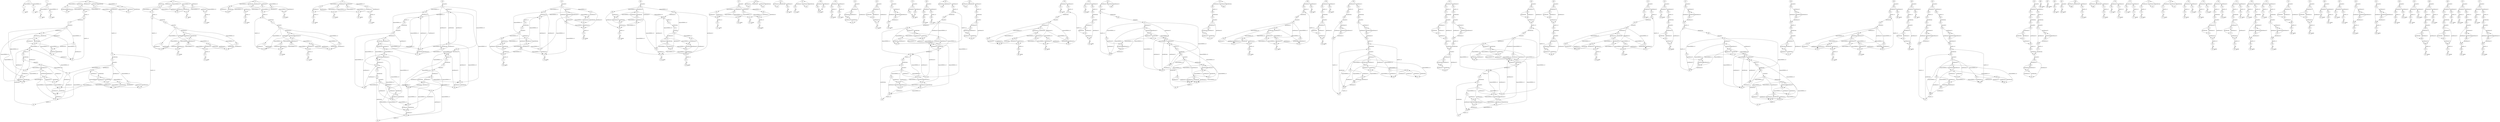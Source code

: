 digraph G {
	0;
	1;
	2;
	3;
	4;
	5;
	6;
	7;
	8;
	9;
	10;
	11;
	12;
	13;
	14;
	15;
	16;
	17;
	18;
	19;
	20;
	21;
	22;
	23;
	24;
	25;
	26;
	27;
	28;
	29;
	30;
	31;
	32;
	33;
	34;
	35;
	36;
	37;
	38;
	39;
	40;
	41;
	42;
	43;
	44;
	45;
	46;
	47;
	48;
	49;
	50;
	51;
	52;
	53;
	54;
	55;
	56;
	57;
	58;
	59;
	60;
	61;
	62;
	63;
	64;
	65;
	66;
	67;
	68;
	69;
	70;
	71;
	72;
	73;
	74;
	75;
	76;
	77;
	78;
	79;
	80;
	81;
	82;
	83;
	84;
	85;
	86;
	87;
	88;
	89;
	90;
	91;
	92;
	93;
	94;
	95;
	96;
	97;
	98;
	99;
	100;
	101;
	102;
	103;
	104;
	105;
	106;
	107;
	108;
	109;
	110;
	111;
	112;
	113;
	114;
	115;
	116;
	117;
	118;
	119;
	120;
	121;
	122;
	123;
	124;
	125;
	126;
	127;
	128;
	129;
	130;
	131;
	132;
	133;
	134;
	135;
	136;
	137;
	138;
	139;
	140;
	141;
	142;
	143;
	144;
	145;
	146;
	147;
	148;
	149;
	150;
	151;
	152;
	153;
	154;
	155;
	156;
	157;
	158;
	159;
	160;
	161;
	162;
	163;
	164;
	165;
	166;
	167;
	168;
	169;
	170;
	171;
	172;
	173;
	174;
	175;
	176;
	177;
	178;
	179;
	180;
	181;
	182;
	183;
	184;
	185;
	186;
	187;
	188;
	189;
	190;
	191;
	192;
	193;
	194;
	195;
	196;
	197;
	198;
	199;
	200;
	201;
	202;
	203;
	204;
	205;
	206;
	207;
	208;
	209;
	210;
	211;
	212;
	213;
	214;
	215;
	216;
	217;
	218;
	219;
	220;
	221;
	222;
	223;
	224;
	225;
	226;
	227;
	228;
	229;
	230;
	231;
	232;
	233;
	234;
	235;
	236;
	237;
	238;
	239;
	240;
	241;
	242;
	243;
	244;
	245;
	246;
	247;
	248;
	249;
	250;
	251;
	252;
	253;
	254;
	255;
	256;
	257;
	258;
	259;
	260;
	261;
	262;
	263;
	264;
	265;
	266;
	267;
	268;
	269;
	270;
	271;
	272;
	273;
	274;
	275;
	276;
	277;
	278;
	279;
	280;
	281;
	282;
	283;
	284;
	285;
	286;
	287;
	288;
	289;
	290;
	291;
	292;
	293;
	294;
	295;
	296;
	297;
	298;
	299;
	300;
	301;
	302;
	303;
	304;
	305;
	306;
	307;
	308;
	309;
	310;
	311;
	312;
	313;
	314;
	315;
	316;
	317;
	318;
	319;
	320;
	321;
	322;
	323;
	324;
	325;
	326;
	327;
	328;
	329;
	330;
	331;
	332;
	333;
	334;
	335;
	336;
	337;
	338;
	339;
	340;
	341;
	342;
	343;
	344;
	345;
	346;
	347;
	348;
	349;
	350;
	351;
	352;
	353;
	354;
	355;
	356;
	357;
	358;
	359;
	360;
	361;
	362;
	363;
	364;
	365;
	366;
	367;
	368;
	369;
	370;
	371;
	372;
	373;
	374;
	375;
	376;
	377;
	378;
	379;
	380;
	381;
	382;
	383;
	384;
	385;
	386;
	387;
	388;
	389;
	390;
	391;
	392;
	393;
	394;
	395;
	396;
	397;
	398;
	399;
	400;
	401;
	402;
	403;
	404;
	405;
	406;
	407;
	408;
	409;
	410;
	411;
	412;
	413;
	414;
	415;
	416;
	417;
	418;
	419;
	420;
	421;
	422;
	423;
	424;
	425;
	426;
	427;
	428;
	429;
	430;
	431;
	432;
	433;
	434;
	435;
	436;
	437;
	438;
	439;
	440;
	441;
	442;
	443;
	444;
	445;
	446;
	447;
	448;
	449;
	450;
	451;
	452;
	453;
	454;
	455;
	456;
	457;
	458;
	459;
	460;
	461;
	462;
	463;
	464;
	465;
	466;
	467;
	468;
	469;
	470;
	471;
	472;
	473;
	474;
	475;
	476;
	477;
	478;
	479;
	480;
	481;
	482;
	483;
	484;
	485;
	486;
	487;
	488;
	489;
	490;
	491;
	492;
	493;
	494;
	495;
	496;
	497;
	498;
	499;
	500;
	501;
	502;
	503;
	504;
	505;
	506;
	507;
	508;
	509;
	510;
	511;
	512;
	513;
	514;
	515;
	516;
	517;
	518;
	519;
	520;
	521;
	522;
	523;
	524;
	525;
	526;
	527;
	528;
	529;
	530;
	531;
	532;
	533;
	534;
	535;
	536;
	537;
	538;
	539;
	540;
	541;
	542;
	543;
	544;
	545;
	546;
	547;
	548;
	549;
	550;
	551;
	552;
	553;
	554;
	555;
	556;
	557;
	558;
	559;
	560;
	561;
	562;
	563;
	564;
	565;
	566;
	567;
	568;
	569;
	570;
	571;
	572;
	573;
	574;
	575;
	576;
	577;
	578;
	579;
	580;
	581;
	582;
	583;
	584;
	585;
	586;
	587;
	588;
	589;
	590;
	591;
	592;
	593;
	594;
	595;
	596;
	597;
	598;
	599;
	600;
	601;
	602;
	603;
	604;
	605;
	606;
	607;
	608;
	609;
	610;
	611;
	612;
	613;
	614;
	615;
	616;
	617;
	618;
	619;
	620;
	621;
	622;
	623;
	624;
	625;
	626;
	627;
	628;
	629;
	630;
	631;
	632;
	633;
	634;
	635;
	636;
	637;
	638;
	639;
	640;
	641;
	642;
	643;
	644;
	645;
	646;
	647;
	648;
	649;
	650;
	651;
	652;
	653;
	654;
	655;
	656;
	657;
	658;
	659;
	660;
	661;
	662;
	663;
	664;
	665;
	666;
	667;
	668;
	669;
	670;
	671;
	672;
	673;
	674;
	675;
	676;
	677;
	678;
	679;
	680;
	681;
	682;
	683;
	684;
	685;
	686;
	687;
	688;
	689;
	690;
	691;
	692;
	693;
	694;
	695;
	696;
	697;
	698;
	699;
	700;
	701;
	702;
	703;
	704;
	705;
	706;
	707;
	708;
	709;
	710;
	711;
	712;
	713;
	714;
	715;
	716;
	717;
	718;
	719;
	720;
	721;
	722;
	723;
	724;
	725;
	726;
	727;
	728;
	729;
	730;
	731;
	732;
	733;
	734;
	735;
	736;
	737;
	738;
	739;
	740;
	741;
	742;
	743;
	744;
	745;
	746;
	747;
	748;
	749;
	750;
	751;
	752;
	753;
	754;
	755;
	756;
	757;
	758;
	759;
	760;
	761;
	762;
	763;
	764;
	765;
	766;
	767;
	768;
	769;
	770;
	771;
	772;
	773;
	774;
	775;
	776;
	777;
	778;
	779;
	780;
	781;
	782;
	783;
	784;
	785;
	786;
	787;
	788;
	789;
	790;
	791;
	792;
	793;
	794;
	795;
	796;
	797;
	798;
	799;
	800;
	801;
	802;
	803;
	804;
	805;
	806;
	807;
	808;
	809;
	810;
	811;
	812;
	813;
	814;
	815;
	816;
	817;
	818;
	819;
	820;
	821;
	822;
	823;
	824;
	825;
	826;
	827;
	828;
	829;
	830;
	831;
	832;
	833;
	834;
	835;
	836;
	837;
	838;
	839;
	840;
	841;
	842;
	843;
	844;
	845;
	846;
	847;
	848;
	849;
	850;
	851;
	852;
	853;
	854;
	855;
	856;
	857;
	858;
	859;
	860;
	861;
	862;
	863;
	864;
	865;
	866;
	867;
	868;
	869;
	870;
	871;
	872;
	873;
	874;
	875;
	876;
	877;
	878;
	879;
	880;
	881;
	882;
	883;
	884;
	885;
	886;
	887;
	888;
	889;
	890;
	891;
	892;
	893;
	894;
	895;
	896;
	897;
	898;
	899;
	900;
	901;
	902;
	903;
	0 -> 1 [label="requestDDR(d1,r1)"];
	0 -> 2 [label="requestDDR(d1,r2)"];
	1 -> 3 [label="fail"];
	2 -> 4 [label="fail"];
	3 -> 3 [label="fail"];
	4 -> 4 [label="fail"];
	5 -> 6 [label="unload(d1)"];
	6 -> 7 [label="requestDDR(d1,r1)"];
	6 -> 8 [label="requestDDR(d1,r2)"];
	7 -> 9 [label="fail"];
	8 -> 10 [label="fail"];
	9 -> 9 [label="fail"];
	10 -> 10 [label="fail"];
	11 -> 21 [label="gotoRoom(r1)"];
	12 -> 22 [label="gotoRoom(r1)"];
	11 -> 51 [label="gotoRoom(r2)"];
	12 -> 49 [label="gotoRoom(r2)"];
	11 -> 13 [label="requestDDR(d1,r1)"];
	12 -> 14 [label="requestDDR(d1,r1)"];
	11 -> 15 [label="requestDDR(d1,r2)"];
	12 -> 16 [label="requestDDR(d1,r2)"];
	21 -> 17 [label="requestDDR(d1,r1)"];
	22 -> 18 [label="requestDDR(d1,r1)"];
	21 -> 23 [label="requestDDR(d1,r2)"];
	22 -> 24 [label="requestDDR(d1,r2)"];
	51 -> 52 [label="requestDDR(d1,r1)"];
	49 -> 53 [label="requestDDR(d1,r1)"];
	51 -> 19 [label="requestDDR(d1,r2)"];
	49 -> 20 [label="requestDDR(d1,r2)"];
	13 -> 17 [label="gotoRoom(r1)"];
	14 -> 18 [label="gotoRoom(r1)"];
	13 -> 52 [label="gotoRoom(r2)"];
	14 -> 53 [label="gotoRoom(r2)"];
	15 -> 23 [label="gotoRoom(r1)"];
	16 -> 24 [label="gotoRoom(r1)"];
	15 -> 19 [label="gotoRoom(r2)"];
	16 -> 20 [label="gotoRoom(r2)"];
	17 -> 25 [label="load(d1,r1)"];
	18 -> 26 [label="load(d1,r1)"];
	19 -> 54 [label="load(d1,r2)"];
	20 -> 55 [label="load(d1,r2)"];
	21 -> 11 [label="gotoKitchen"];
	22 -> 12 [label="gotoKitchen"];
	23 -> 15 [label="gotoKitchen"];
	24 -> 16 [label="gotoKitchen"];
	25 -> 27 [label="gotoKitchen"];
	26 -> 28 [label="gotoKitchen"];
	27 -> 29 [label="unload(d1)"];
	28 -> 30 [label="unload(d1)"];
	29 -> 31 [label="gotoRoom(r1)"];
	30 -> 32 [label="gotoRoom(r1)"];
	29 -> 56 [label="gotoRoom(r2)"];
	30 -> 50 [label="gotoRoom(r2)"];
	29 -> 33 [label="requestDDR(d1,r1)"];
	30 -> 34 [label="requestDDR(d1,r1)"];
	29 -> 35 [label="requestDDR(d1,r2)"];
	30 -> 36 [label="requestDDR(d1,r2)"];
	31 -> 37 [label="gotoKitchen"];
	32 -> 38 [label="gotoKitchen"];
	31 -> 39 [label="requestDDR(d1,r1)"];
	32 -> 40 [label="requestDDR(d1,r1)"];
	31 -> 41 [label="requestDDR(d1,r2)"];
	32 -> 42 [label="requestDDR(d1,r2)"];
	56 -> 57 [label="requestDDR(d1,r1)"];
	50 -> 58 [label="requestDDR(d1,r1)"];
	56 -> 43 [label="requestDDR(d1,r2)"];
	50 -> 44 [label="requestDDR(d1,r2)"];
	33 -> 39 [label="gotoRoom(r1)"];
	34 -> 40 [label="gotoRoom(r1)"];
	33 -> 57 [label="gotoRoom(r2)"];
	34 -> 58 [label="gotoRoom(r2)"];
	35 -> 41 [label="gotoRoom(r1)"];
	36 -> 42 [label="gotoRoom(r1)"];
	35 -> 43 [label="gotoRoom(r2)"];
	36 -> 44 [label="gotoRoom(r2)"];
	37 -> 31 [label="gotoRoom(r1)"];
	38 -> 32 [label="gotoRoom(r1)"];
	37 -> 56 [label="gotoRoom(r2)"];
	38 -> 50 [label="gotoRoom(r2)"];
	37 -> 45 [label="requestDDR(d1,r1)"];
	38 -> 46 [label="requestDDR(d1,r1)"];
	37 -> 47 [label="requestDDR(d1,r2)"];
	38 -> 48 [label="requestDDR(d1,r2)"];
	39 -> 25 [label="load(d1,r1)"];
	40 -> 26 [label="load(d1,r1)"];
	41 -> 47 [label="gotoKitchen"];
	42 -> 48 [label="gotoKitchen"];
	43 -> 59 [label="load(d1,r2)"];
	44 -> 60 [label="load(d1,r2)"];
	45 -> 39 [label="gotoRoom(r1)"];
	46 -> 40 [label="gotoRoom(r1)"];
	45 -> 57 [label="gotoRoom(r2)"];
	46 -> 58 [label="gotoRoom(r2)"];
	47 -> 41 [label="gotoRoom(r1)"];
	48 -> 42 [label="gotoRoom(r1)"];
	47 -> 43 [label="gotoRoom(r2)"];
	48 -> 44 [label="gotoRoom(r2)"];
	51 -> 11 [label="gotoKitchen"];
	52 -> 13 [label="gotoKitchen"];
	53 -> 61 [label="fail"];
	54 -> 62 [label="gotoKitchen"];
	55 -> 63 [label="fail"];
	56 -> 37 [label="gotoKitchen"];
	57 -> 45 [label="gotoKitchen"];
	58 -> 64 [label="fail"];
	59 -> 65 [label="gotoKitchen"];
	60 -> 66 [label="fail"];
	61 -> 61 [label="fail"];
	62 -> 67 [label="unload(d1)"];
	63 -> 63 [label="fail"];
	64 -> 64 [label="fail"];
	65 -> 68 [label="unload(d1)"];
	66 -> 66 [label="fail"];
	67 -> 69 [label="gotoRoom(r1)"];
	67 -> 70 [label="gotoRoom(r2)"];
	67 -> 71 [label="requestDDR(d1,r1)"];
	67 -> 72 [label="requestDDR(d1,r2)"];
	68 -> 73 [label="gotoRoom(r1)"];
	68 -> 74 [label="gotoRoom(r2)"];
	68 -> 71 [label="requestDDR(d1,r1)"];
	68 -> 35 [label="requestDDR(d1,r2)"];
	69 -> 75 [label="gotoKitchen"];
	69 -> 76 [label="requestDDR(d1,r1)"];
	69 -> 77 [label="requestDDR(d1,r2)"];
	70 -> 75 [label="gotoKitchen"];
	70 -> 78 [label="requestDDR(d1,r1)"];
	70 -> 79 [label="requestDDR(d1,r2)"];
	71 -> 76 [label="gotoRoom(r1)"];
	71 -> 78 [label="gotoRoom(r2)"];
	72 -> 77 [label="gotoRoom(r1)"];
	72 -> 79 [label="gotoRoom(r2)"];
	73 -> 80 [label="gotoKitchen"];
	73 -> 76 [label="requestDDR(d1,r1)"];
	73 -> 41 [label="requestDDR(d1,r2)"];
	74 -> 80 [label="gotoKitchen"];
	74 -> 78 [label="requestDDR(d1,r1)"];
	74 -> 43 [label="requestDDR(d1,r2)"];
	75 -> 69 [label="gotoRoom(r1)"];
	75 -> 70 [label="gotoRoom(r2)"];
	75 -> 81 [label="requestDDR(d1,r1)"];
	75 -> 82 [label="requestDDR(d1,r2)"];
	76 -> 83 [label="load(d1,r1)"];
	77 -> 82 [label="gotoKitchen"];
	78 -> 81 [label="gotoKitchen"];
	79 -> 54 [label="load(d1,r2)"];
	80 -> 73 [label="gotoRoom(r1)"];
	80 -> 74 [label="gotoRoom(r2)"];
	80 -> 81 [label="requestDDR(d1,r1)"];
	80 -> 47 [label="requestDDR(d1,r2)"];
	81 -> 76 [label="gotoRoom(r1)"];
	81 -> 78 [label="gotoRoom(r2)"];
	82 -> 77 [label="gotoRoom(r1)"];
	82 -> 79 [label="gotoRoom(r2)"];
	83 -> 65 [label="gotoKitchen"];
	84 -> 94 [label="gotoRoom(r1)"];
	85 -> 95 [label="gotoRoom(r1)"];
	84 -> 105 [label="gotoRoom(r2)"];
	85 -> 104 [label="gotoRoom(r2)"];
	84 -> 86 [label="requestDDR(d1,r1)"];
	85 -> 87 [label="requestDDR(d1,r1)"];
	84 -> 88 [label="requestDDR(d1,r2)"];
	85 -> 89 [label="requestDDR(d1,r2)"];
	94 -> 90 [label="requestDDR(d1,r1)"];
	95 -> 91 [label="requestDDR(d1,r1)"];
	94 -> 96 [label="requestDDR(d1,r2)"];
	95 -> 97 [label="requestDDR(d1,r2)"];
	105 -> 106 [label="requestDDR(d1,r1)"];
	104 -> 107 [label="requestDDR(d1,r1)"];
	105 -> 92 [label="requestDDR(d1,r2)"];
	104 -> 93 [label="requestDDR(d1,r2)"];
	86 -> 90 [label="gotoRoom(r1)"];
	87 -> 91 [label="gotoRoom(r1)"];
	86 -> 106 [label="gotoRoom(r2)"];
	87 -> 107 [label="gotoRoom(r2)"];
	88 -> 96 [label="gotoRoom(r1)"];
	89 -> 97 [label="gotoRoom(r1)"];
	88 -> 92 [label="gotoRoom(r2)"];
	89 -> 93 [label="gotoRoom(r2)"];
	90 -> 98 [label="load(d1,r1)"];
	91 -> 99 [label="load(d1,r1)"];
	92 -> 108 [label="load(d1,r2)"];
	93 -> 109 [label="load(d1,r2)"];
	96 -> 100 [label="fail"];
	97 -> 101 [label="fail"];
	98 -> 102 [label="fail"];
	99 -> 103 [label="fail"];
	100 -> 100 [label="fail"];
	101 -> 101 [label="fail"];
	102 -> 102 [label="fail"];
	103 -> 103 [label="fail"];
	105 -> 84 [label="gotoKitchen"];
	106 -> 86 [label="gotoKitchen"];
	107 -> 110 [label="fail"];
	108 -> 111 [label="gotoKitchen"];
	109 -> 112 [label="fail"];
	110 -> 110 [label="fail"];
	111 -> 113 [label="unload(d1)"];
	112 -> 112 [label="fail"];
	113 -> 114 [label="gotoRoom(r1)"];
	113 -> 115 [label="gotoRoom(r2)"];
	113 -> 116 [label="requestDDR(d1,r1)"];
	113 -> 117 [label="requestDDR(d1,r2)"];
	114 -> 118 [label="requestDDR(d1,r1)"];
	114 -> 119 [label="requestDDR(d1,r2)"];
	115 -> 120 [label="gotoKitchen"];
	115 -> 121 [label="requestDDR(d1,r1)"];
	115 -> 122 [label="requestDDR(d1,r2)"];
	116 -> 118 [label="gotoRoom(r1)"];
	116 -> 121 [label="gotoRoom(r2)"];
	117 -> 119 [label="gotoRoom(r1)"];
	117 -> 122 [label="gotoRoom(r2)"];
	118 -> 123 [label="load(d1,r1)"];
	119 -> 124 [label="fail"];
	120 -> 114 [label="gotoRoom(r1)"];
	120 -> 115 [label="gotoRoom(r2)"];
	120 -> 125 [label="requestDDR(d1,r1)"];
	120 -> 126 [label="requestDDR(d1,r2)"];
	121 -> 125 [label="gotoKitchen"];
	122 -> 108 [label="load(d1,r2)"];
	123 -> 127 [label="fail"];
	124 -> 124 [label="fail"];
	125 -> 118 [label="gotoRoom(r1)"];
	125 -> 121 [label="gotoRoom(r2)"];
	126 -> 119 [label="gotoRoom(r1)"];
	126 -> 122 [label="gotoRoom(r2)"];
	127 -> 127 [label="fail"];
	128 -> 130 [label="unload(d1)"];
	129 -> 131 [label="unload(d1)"];
	130 -> 140 [label="gotoRoom(r1)"];
	131 -> 141 [label="gotoRoom(r1)"];
	130 -> 170 [label="gotoRoom(r2)"];
	131 -> 168 [label="gotoRoom(r2)"];
	130 -> 132 [label="requestDDR(d1,r1)"];
	131 -> 133 [label="requestDDR(d1,r1)"];
	130 -> 134 [label="requestDDR(d1,r2)"];
	131 -> 135 [label="requestDDR(d1,r2)"];
	140 -> 136 [label="requestDDR(d1,r1)"];
	141 -> 137 [label="requestDDR(d1,r1)"];
	140 -> 142 [label="requestDDR(d1,r2)"];
	141 -> 143 [label="requestDDR(d1,r2)"];
	170 -> 171 [label="requestDDR(d1,r1)"];
	168 -> 172 [label="requestDDR(d1,r1)"];
	170 -> 138 [label="requestDDR(d1,r2)"];
	168 -> 139 [label="requestDDR(d1,r2)"];
	132 -> 136 [label="gotoRoom(r1)"];
	133 -> 137 [label="gotoRoom(r1)"];
	132 -> 171 [label="gotoRoom(r2)"];
	133 -> 172 [label="gotoRoom(r2)"];
	134 -> 142 [label="gotoRoom(r1)"];
	135 -> 143 [label="gotoRoom(r1)"];
	134 -> 138 [label="gotoRoom(r2)"];
	135 -> 139 [label="gotoRoom(r2)"];
	136 -> 144 [label="load(d1,r1)"];
	137 -> 145 [label="load(d1,r1)"];
	138 -> 173 [label="load(d1,r2)"];
	139 -> 174 [label="load(d1,r2)"];
	140 -> 146 [label="gotoKitchen"];
	141 -> 147 [label="gotoKitchen"];
	142 -> 148 [label="gotoKitchen"];
	143 -> 149 [label="gotoKitchen"];
	144 -> 150 [label="gotoKitchen"];
	145 -> 151 [label="gotoKitchen"];
	146 -> 140 [label="gotoRoom(r1)"];
	147 -> 141 [label="gotoRoom(r1)"];
	146 -> 170 [label="gotoRoom(r2)"];
	147 -> 168 [label="gotoRoom(r2)"];
	146 -> 152 [label="requestDDR(d1,r1)"];
	147 -> 153 [label="requestDDR(d1,r1)"];
	146 -> 148 [label="requestDDR(d1,r2)"];
	147 -> 149 [label="requestDDR(d1,r2)"];
	148 -> 142 [label="gotoRoom(r1)"];
	149 -> 143 [label="gotoRoom(r1)"];
	148 -> 138 [label="gotoRoom(r2)"];
	149 -> 139 [label="gotoRoom(r2)"];
	150 -> 154 [label="unload(d1)"];
	151 -> 155 [label="unload(d1)"];
	152 -> 136 [label="gotoRoom(r1)"];
	153 -> 137 [label="gotoRoom(r1)"];
	152 -> 171 [label="gotoRoom(r2)"];
	153 -> 172 [label="gotoRoom(r2)"];
	154 -> 156 [label="gotoRoom(r1)"];
	155 -> 157 [label="gotoRoom(r1)"];
	154 -> 175 [label="gotoRoom(r2)"];
	155 -> 169 [label="gotoRoom(r2)"];
	154 -> 132 [label="requestDDR(d1,r1)"];
	155 -> 133 [label="requestDDR(d1,r1)"];
	154 -> 158 [label="requestDDR(d1,r2)"];
	155 -> 159 [label="requestDDR(d1,r2)"];
	156 -> 160 [label="gotoKitchen"];
	157 -> 161 [label="gotoKitchen"];
	156 -> 136 [label="requestDDR(d1,r1)"];
	157 -> 137 [label="requestDDR(d1,r1)"];
	156 -> 162 [label="requestDDR(d1,r2)"];
	157 -> 163 [label="requestDDR(d1,r2)"];
	175 -> 171 [label="requestDDR(d1,r1)"];
	169 -> 172 [label="requestDDR(d1,r1)"];
	175 -> 164 [label="requestDDR(d1,r2)"];
	169 -> 165 [label="requestDDR(d1,r2)"];
	158 -> 162 [label="gotoRoom(r1)"];
	159 -> 163 [label="gotoRoom(r1)"];
	158 -> 164 [label="gotoRoom(r2)"];
	159 -> 165 [label="gotoRoom(r2)"];
	160 -> 156 [label="gotoRoom(r1)"];
	161 -> 157 [label="gotoRoom(r1)"];
	160 -> 175 [label="gotoRoom(r2)"];
	161 -> 169 [label="gotoRoom(r2)"];
	160 -> 152 [label="requestDDR(d1,r1)"];
	161 -> 153 [label="requestDDR(d1,r1)"];
	160 -> 166 [label="requestDDR(d1,r2)"];
	161 -> 167 [label="requestDDR(d1,r2)"];
	162 -> 166 [label="gotoKitchen"];
	163 -> 167 [label="gotoKitchen"];
	164 -> 176 [label="load(d1,r2)"];
	165 -> 177 [label="load(d1,r2)"];
	166 -> 162 [label="gotoRoom(r1)"];
	167 -> 163 [label="gotoRoom(r1)"];
	166 -> 164 [label="gotoRoom(r2)"];
	167 -> 165 [label="gotoRoom(r2)"];
	170 -> 146 [label="gotoKitchen"];
	171 -> 152 [label="gotoKitchen"];
	172 -> 178 [label="fail"];
	173 -> 179 [label="gotoKitchen"];
	174 -> 180 [label="fail"];
	175 -> 160 [label="gotoKitchen"];
	176 -> 181 [label="gotoKitchen"];
	177 -> 182 [label="fail"];
	178 -> 178 [label="fail"];
	179 -> 183 [label="unload(d1)"];
	180 -> 180 [label="fail"];
	181 -> 184 [label="unload(d1)"];
	182 -> 182 [label="fail"];
	183 -> 185 [label="gotoRoom(r1)"];
	183 -> 186 [label="gotoRoom(r2)"];
	183 -> 187 [label="requestDDR(d1,r1)"];
	183 -> 134 [label="requestDDR(d1,r2)"];
	184 -> 188 [label="gotoRoom(r1)"];
	184 -> 189 [label="gotoRoom(r2)"];
	184 -> 187 [label="requestDDR(d1,r1)"];
	184 -> 158 [label="requestDDR(d1,r2)"];
	185 -> 190 [label="gotoKitchen"];
	185 -> 191 [label="requestDDR(d1,r1)"];
	185 -> 142 [label="requestDDR(d1,r2)"];
	186 -> 190 [label="gotoKitchen"];
	186 -> 192 [label="requestDDR(d1,r1)"];
	186 -> 138 [label="requestDDR(d1,r2)"];
	187 -> 191 [label="gotoRoom(r1)"];
	187 -> 192 [label="gotoRoom(r2)"];
	188 -> 193 [label="gotoKitchen"];
	188 -> 191 [label="requestDDR(d1,r1)"];
	188 -> 162 [label="requestDDR(d1,r2)"];
	189 -> 193 [label="gotoKitchen"];
	189 -> 192 [label="requestDDR(d1,r1)"];
	189 -> 164 [label="requestDDR(d1,r2)"];
	190 -> 185 [label="gotoRoom(r1)"];
	190 -> 186 [label="gotoRoom(r2)"];
	190 -> 194 [label="requestDDR(d1,r1)"];
	190 -> 148 [label="requestDDR(d1,r2)"];
	191 -> 195 [label="load(d1,r1)"];
	192 -> 194 [label="gotoKitchen"];
	193 -> 188 [label="gotoRoom(r1)"];
	193 -> 189 [label="gotoRoom(r2)"];
	193 -> 194 [label="requestDDR(d1,r1)"];
	193 -> 166 [label="requestDDR(d1,r2)"];
	194 -> 191 [label="gotoRoom(r1)"];
	194 -> 192 [label="gotoRoom(r2)"];
	195 -> 181 [label="gotoKitchen"];
	196 -> 198 [label="unload(d1)"];
	197 -> 199 [label="unload(d1)"];
	198 -> 208 [label="gotoRoom(r1)"];
	199 -> 209 [label="gotoRoom(r1)"];
	198 -> 219 [label="gotoRoom(r2)"];
	199 -> 218 [label="gotoRoom(r2)"];
	198 -> 200 [label="requestDDR(d1,r1)"];
	199 -> 201 [label="requestDDR(d1,r1)"];
	198 -> 202 [label="requestDDR(d1,r2)"];
	199 -> 203 [label="requestDDR(d1,r2)"];
	208 -> 204 [label="requestDDR(d1,r1)"];
	209 -> 205 [label="requestDDR(d1,r1)"];
	208 -> 210 [label="requestDDR(d1,r2)"];
	209 -> 211 [label="requestDDR(d1,r2)"];
	219 -> 220 [label="requestDDR(d1,r1)"];
	218 -> 221 [label="requestDDR(d1,r1)"];
	219 -> 206 [label="requestDDR(d1,r2)"];
	218 -> 207 [label="requestDDR(d1,r2)"];
	200 -> 204 [label="gotoRoom(r1)"];
	201 -> 205 [label="gotoRoom(r1)"];
	200 -> 220 [label="gotoRoom(r2)"];
	201 -> 221 [label="gotoRoom(r2)"];
	202 -> 210 [label="gotoRoom(r1)"];
	203 -> 211 [label="gotoRoom(r1)"];
	202 -> 206 [label="gotoRoom(r2)"];
	203 -> 207 [label="gotoRoom(r2)"];
	204 -> 212 [label="load(d1,r1)"];
	205 -> 213 [label="load(d1,r1)"];
	206 -> 222 [label="load(d1,r2)"];
	207 -> 223 [label="load(d1,r2)"];
	210 -> 214 [label="fail"];
	211 -> 215 [label="fail"];
	212 -> 216 [label="fail"];
	213 -> 217 [label="fail"];
	214 -> 214 [label="fail"];
	215 -> 215 [label="fail"];
	216 -> 216 [label="fail"];
	217 -> 217 [label="fail"];
	219 -> 224 [label="gotoKitchen"];
	220 -> 225 [label="gotoKitchen"];
	221 -> 226 [label="fail"];
	222 -> 227 [label="gotoKitchen"];
	223 -> 228 [label="fail"];
	224 -> 208 [label="gotoRoom(r1)"];
	224 -> 219 [label="gotoRoom(r2)"];
	224 -> 225 [label="requestDDR(d1,r1)"];
	224 -> 229 [label="requestDDR(d1,r2)"];
	225 -> 204 [label="gotoRoom(r1)"];
	225 -> 220 [label="gotoRoom(r2)"];
	226 -> 226 [label="fail"];
	227 -> 230 [label="unload(d1)"];
	228 -> 228 [label="fail"];
	229 -> 210 [label="gotoRoom(r1)"];
	229 -> 206 [label="gotoRoom(r2)"];
	230 -> 231 [label="gotoRoom(r1)"];
	230 -> 232 [label="gotoRoom(r2)"];
	230 -> 233 [label="requestDDR(d1,r1)"];
	230 -> 202 [label="requestDDR(d1,r2)"];
	231 -> 234 [label="requestDDR(d1,r1)"];
	231 -> 210 [label="requestDDR(d1,r2)"];
	232 -> 235 [label="gotoKitchen"];
	232 -> 236 [label="requestDDR(d1,r1)"];
	232 -> 206 [label="requestDDR(d1,r2)"];
	233 -> 234 [label="gotoRoom(r1)"];
	233 -> 236 [label="gotoRoom(r2)"];
	234 -> 237 [label="load(d1,r1)"];
	235 -> 231 [label="gotoRoom(r1)"];
	235 -> 232 [label="gotoRoom(r2)"];
	235 -> 238 [label="requestDDR(d1,r1)"];
	235 -> 229 [label="requestDDR(d1,r2)"];
	236 -> 238 [label="gotoKitchen"];
	237 -> 239 [label="fail"];
	238 -> 234 [label="gotoRoom(r1)"];
	238 -> 236 [label="gotoRoom(r2)"];
	239 -> 239 [label="fail"];
	240 -> 242 [label="gotoRoom(r1)"];
	241 -> 243 [label="gotoRoom(r1)"];
	240 -> 244 [label="gotoRoom(r2)"];
	241 -> 245 [label="gotoRoom(r2)"];
	242 -> 240 [label="gotoKitchen"];
	243 -> 241 [label="gotoKitchen"];
	244 -> 240 [label="gotoKitchen"];
	245 -> 246 [label="fail"];
	246 -> 246 [label="fail"];
	247 -> 249 [label="gotoRoom(r1)"];
	248 -> 250 [label="gotoRoom(r1)"];
	247 -> 253 [label="gotoRoom(r2)"];
	248 -> 254 [label="gotoRoom(r2)"];
	249 -> 251 [label="fail"];
	250 -> 252 [label="fail"];
	251 -> 251 [label="fail"];
	252 -> 252 [label="fail"];
	253 -> 247 [label="gotoKitchen"];
	254 -> 252 [label="fail"];
	255 -> 256 [label="gotoRoom(r1)"];
	255 -> 257 [label="gotoRoom(r2)"];
	256 -> 258 [label="load(d1,r1)"];
	257 -> 260 [label="load(d1,r2)"];
	258 -> 259 [label="fail"];
	259 -> 259 [label="fail"];
	260 -> 261 [label="fail"];
	261 -> 261 [label="fail"];
	262 -> 264 [label="unload(d1)"];
	263 -> 265 [label="unload(d1)"];
	264 -> 266 [label="gotoRoom(r1)"];
	265 -> 267 [label="gotoRoom(r1)"];
	264 -> 270 [label="gotoRoom(r2)"];
	265 -> 271 [label="gotoRoom(r2)"];
	266 -> 268 [label="gotoKitchen"];
	267 -> 269 [label="gotoKitchen"];
	268 -> 266 [label="gotoRoom(r1)"];
	269 -> 267 [label="gotoRoom(r1)"];
	268 -> 270 [label="gotoRoom(r2)"];
	269 -> 271 [label="gotoRoom(r2)"];
	270 -> 268 [label="gotoKitchen"];
	271 -> 272 [label="fail"];
	272 -> 272 [label="fail"];
	273 -> 275 [label="unload(d1)"];
	274 -> 276 [label="unload(d1)"];
	275 -> 277 [label="gotoRoom(r1)"];
	276 -> 278 [label="gotoRoom(r1)"];
	275 -> 281 [label="gotoRoom(r2)"];
	276 -> 282 [label="gotoRoom(r2)"];
	277 -> 279 [label="fail"];
	278 -> 280 [label="fail"];
	279 -> 279 [label="fail"];
	280 -> 280 [label="fail"];
	281 -> 283 [label="gotoKitchen"];
	282 -> 280 [label="fail"];
	283 -> 277 [label="gotoRoom(r1)"];
	283 -> 281 [label="gotoRoom(r2)"];
	284 -> 285 [label="unload(d1)"];
	285 -> 286 [label="gotoRoom(r1)"];
	285 -> 287 [label="gotoRoom(r2)"];
	286 -> 288 [label="load(d1,r1)"];
	287 -> 290 [label="load(d1,r2)"];
	288 -> 289 [label="fail"];
	289 -> 289 [label="fail"];
	290 -> 291 [label="fail"];
	291 -> 291 [label="fail"];
	292 -> 294 [label="gotoRoom(r1)"];
	293 -> 295 [label="gotoRoom(r1)"];
	292 -> 296 [label="gotoRoom(r2)"];
	293 -> 297 [label="gotoRoom(r2)"];
	294 -> 292 [label="gotoKitchen"];
	295 -> 293 [label="gotoKitchen"];
	296 -> 298 [label="load(d1,r2)"];
	297 -> 299 [label="load(d1,r2)"];
	298 -> 300 [label="gotoKitchen"];
	299 -> 301 [label="gotoKitchen"];
	300 -> 306 [label="unload(d1)"];
	301 -> 302 [label="unload(d1)"];
	306 -> 307 [label="gotoRoom(r1)"];
	302 -> 303 [label="gotoRoom(r1)"];
	306 -> 308 [label="gotoRoom(r2)"];
	302 -> 304 [label="gotoRoom(r2)"];
	307 -> 309 [label="gotoKitchen"];
	303 -> 305 [label="gotoKitchen"];
	308 -> 309 [label="gotoKitchen"];
	304 -> 305 [label="gotoKitchen"];
	309 -> 307 [label="gotoRoom(r1)"];
	305 -> 303 [label="gotoRoom(r1)"];
	309 -> 308 [label="gotoRoom(r2)"];
	305 -> 304 [label="gotoRoom(r2)"];
	306 -> 310 [label="requestDDR(d1,r1)"];
	306 -> 311 [label="requestDDR(d1,r2)"];
	307 -> 312 [label="requestDDR(d1,r1)"];
	307 -> 313 [label="requestDDR(d1,r2)"];
	308 -> 314 [label="requestDDR(d1,r1)"];
	308 -> 315 [label="requestDDR(d1,r2)"];
	309 -> 316 [label="requestDDR(d1,r1)"];
	309 -> 317 [label="requestDDR(d1,r2)"];
	310 -> 312 [label="gotoRoom(r1)"];
	310 -> 314 [label="gotoRoom(r2)"];
	311 -> 313 [label="gotoRoom(r1)"];
	311 -> 315 [label="gotoRoom(r2)"];
	312 -> 318 [label="load(d1,r1)"];
	313 -> 317 [label="gotoKitchen"];
	314 -> 316 [label="gotoKitchen"];
	315 -> 298 [label="load(d1,r2)"];
	316 -> 312 [label="gotoRoom(r1)"];
	316 -> 314 [label="gotoRoom(r2)"];
	317 -> 313 [label="gotoRoom(r1)"];
	317 -> 315 [label="gotoRoom(r2)"];
	318 -> 319 [label="gotoKitchen"];
	319 -> 320 [label="unload(d1)"];
	320 -> 321 [label="gotoRoom(r1)"];
	320 -> 322 [label="gotoRoom(r2)"];
	320 -> 310 [label="requestDDR(d1,r1)"];
	320 -> 323 [label="requestDDR(d1,r2)"];
	321 -> 324 [label="gotoKitchen"];
	321 -> 312 [label="requestDDR(d1,r1)"];
	321 -> 325 [label="requestDDR(d1,r2)"];
	322 -> 324 [label="gotoKitchen"];
	322 -> 314 [label="requestDDR(d1,r1)"];
	322 -> 326 [label="requestDDR(d1,r2)"];
	323 -> 325 [label="gotoRoom(r1)"];
	323 -> 326 [label="gotoRoom(r2)"];
	324 -> 321 [label="gotoRoom(r1)"];
	324 -> 322 [label="gotoRoom(r2)"];
	324 -> 316 [label="requestDDR(d1,r1)"];
	324 -> 327 [label="requestDDR(d1,r2)"];
	325 -> 327 [label="gotoKitchen"];
	326 -> 328 [label="load(d1,r2)"];
	327 -> 325 [label="gotoRoom(r1)"];
	327 -> 326 [label="gotoRoom(r2)"];
	328 -> 319 [label="gotoKitchen"];
	329 -> 331 [label="gotoRoom(r1)"];
	330 -> 332 [label="gotoRoom(r1)"];
	329 -> 335 [label="gotoRoom(r2)"];
	330 -> 336 [label="gotoRoom(r2)"];
	331 -> 333 [label="fail"];
	332 -> 334 [label="fail"];
	333 -> 333 [label="fail"];
	334 -> 334 [label="fail"];
	335 -> 337 [label="load(d1,r2)"];
	336 -> 338 [label="load(d1,r2)"];
	337 -> 339 [label="gotoKitchen"];
	338 -> 340 [label="gotoKitchen"];
	339 -> 344 [label="unload(d1)"];
	340 -> 341 [label="unload(d1)"];
	344 -> 345 [label="gotoRoom(r1)"];
	341 -> 346 [label="gotoRoom(r1)"];
	344 -> 347 [label="gotoRoom(r2)"];
	341 -> 342 [label="gotoRoom(r2)"];
	347 -> 348 [label="gotoKitchen"];
	342 -> 343 [label="gotoKitchen"];
	348 -> 345 [label="gotoRoom(r1)"];
	343 -> 346 [label="gotoRoom(r1)"];
	348 -> 347 [label="gotoRoom(r2)"];
	343 -> 342 [label="gotoRoom(r2)"];
	344 -> 349 [label="requestDDR(d1,r1)"];
	344 -> 350 [label="requestDDR(d1,r2)"];
	345 -> 351 [label="requestDDR(d1,r1)"];
	345 -> 352 [label="requestDDR(d1,r2)"];
	346 -> 353 [label="fail"];
	347 -> 354 [label="requestDDR(d1,r1)"];
	347 -> 355 [label="requestDDR(d1,r2)"];
	348 -> 356 [label="requestDDR(d1,r1)"];
	348 -> 357 [label="requestDDR(d1,r2)"];
	349 -> 351 [label="gotoRoom(r1)"];
	349 -> 354 [label="gotoRoom(r2)"];
	350 -> 352 [label="gotoRoom(r1)"];
	350 -> 355 [label="gotoRoom(r2)"];
	351 -> 358 [label="load(d1,r1)"];
	352 -> 359 [label="fail"];
	353 -> 353 [label="fail"];
	354 -> 356 [label="gotoKitchen"];
	355 -> 337 [label="load(d1,r2)"];
	356 -> 351 [label="gotoRoom(r1)"];
	356 -> 354 [label="gotoRoom(r2)"];
	357 -> 352 [label="gotoRoom(r1)"];
	357 -> 355 [label="gotoRoom(r2)"];
	358 -> 360 [label="fail"];
	359 -> 359 [label="fail"];
	360 -> 360 [label="fail"];
	361 -> 363 [label="gotoRoom(r1)"];
	362 -> 364 [label="gotoRoom(r1)"];
	361 -> 365 [label="gotoRoom(r2)"];
	362 -> 366 [label="gotoRoom(r2)"];
	363 -> 367 [label="load(d1,r1)"];
	364 -> 368 [label="load(d1,r1)"];
	365 -> 361 [label="gotoKitchen"];
	366 -> 362 [label="gotoKitchen"];
	367 -> 369 [label="gotoKitchen"];
	368 -> 370 [label="gotoKitchen"];
	369 -> 375 [label="unload(d1)"];
	370 -> 371 [label="unload(d1)"];
	375 -> 376 [label="gotoRoom(r1)"];
	371 -> 372 [label="gotoRoom(r1)"];
	375 -> 377 [label="gotoRoom(r2)"];
	371 -> 373 [label="gotoRoom(r2)"];
	376 -> 378 [label="gotoKitchen"];
	372 -> 374 [label="gotoKitchen"];
	377 -> 378 [label="gotoKitchen"];
	373 -> 374 [label="gotoKitchen"];
	378 -> 376 [label="gotoRoom(r1)"];
	374 -> 372 [label="gotoRoom(r1)"];
	378 -> 377 [label="gotoRoom(r2)"];
	374 -> 373 [label="gotoRoom(r2)"];
	375 -> 379 [label="requestDDR(d1,r1)"];
	375 -> 380 [label="requestDDR(d1,r2)"];
	376 -> 381 [label="requestDDR(d1,r1)"];
	376 -> 382 [label="requestDDR(d1,r2)"];
	377 -> 383 [label="requestDDR(d1,r1)"];
	377 -> 384 [label="requestDDR(d1,r2)"];
	378 -> 385 [label="requestDDR(d1,r1)"];
	378 -> 386 [label="requestDDR(d1,r2)"];
	379 -> 381 [label="gotoRoom(r1)"];
	379 -> 383 [label="gotoRoom(r2)"];
	380 -> 382 [label="gotoRoom(r1)"];
	380 -> 384 [label="gotoRoom(r2)"];
	381 -> 367 [label="load(d1,r1)"];
	382 -> 386 [label="gotoKitchen"];
	383 -> 385 [label="gotoKitchen"];
	384 -> 387 [label="load(d1,r2)"];
	385 -> 381 [label="gotoRoom(r1)"];
	385 -> 383 [label="gotoRoom(r2)"];
	386 -> 382 [label="gotoRoom(r1)"];
	386 -> 384 [label="gotoRoom(r2)"];
	387 -> 388 [label="gotoKitchen"];
	388 -> 389 [label="unload(d1)"];
	389 -> 390 [label="gotoRoom(r1)"];
	389 -> 391 [label="gotoRoom(r2)"];
	389 -> 392 [label="requestDDR(d1,r1)"];
	389 -> 380 [label="requestDDR(d1,r2)"];
	390 -> 393 [label="gotoKitchen"];
	390 -> 394 [label="requestDDR(d1,r1)"];
	390 -> 382 [label="requestDDR(d1,r2)"];
	391 -> 393 [label="gotoKitchen"];
	391 -> 395 [label="requestDDR(d1,r1)"];
	391 -> 384 [label="requestDDR(d1,r2)"];
	392 -> 394 [label="gotoRoom(r1)"];
	392 -> 395 [label="gotoRoom(r2)"];
	393 -> 390 [label="gotoRoom(r1)"];
	393 -> 391 [label="gotoRoom(r2)"];
	393 -> 396 [label="requestDDR(d1,r1)"];
	393 -> 386 [label="requestDDR(d1,r2)"];
	394 -> 397 [label="load(d1,r1)"];
	395 -> 396 [label="gotoKitchen"];
	396 -> 394 [label="gotoRoom(r1)"];
	396 -> 395 [label="gotoRoom(r2)"];
	397 -> 388 [label="gotoKitchen"];
	398 -> 400 [label="gotoRoom(r1)"];
	399 -> 401 [label="gotoRoom(r1)"];
	398 -> 402 [label="gotoRoom(r2)"];
	399 -> 403 [label="gotoRoom(r2)"];
	400 -> 406 [label="load(d1,r1)"];
	401 -> 407 [label="load(d1,r1)"];
	402 -> 404 [label="fail"];
	403 -> 405 [label="fail"];
	404 -> 404 [label="fail"];
	405 -> 405 [label="fail"];
	406 -> 408 [label="gotoKitchen"];
	407 -> 409 [label="gotoKitchen"];
	408 -> 413 [label="unload(d1)"];
	409 -> 410 [label="unload(d1)"];
	413 -> 414 [label="gotoRoom(r1)"];
	410 -> 411 [label="gotoRoom(r1)"];
	413 -> 415 [label="gotoRoom(r2)"];
	410 -> 416 [label="gotoRoom(r2)"];
	414 -> 417 [label="gotoKitchen"];
	411 -> 412 [label="gotoKitchen"];
	417 -> 414 [label="gotoRoom(r1)"];
	412 -> 411 [label="gotoRoom(r1)"];
	417 -> 415 [label="gotoRoom(r2)"];
	412 -> 416 [label="gotoRoom(r2)"];
	413 -> 418 [label="requestDDR(d1,r1)"];
	413 -> 419 [label="requestDDR(d1,r2)"];
	414 -> 420 [label="requestDDR(d1,r1)"];
	414 -> 421 [label="requestDDR(d1,r2)"];
	415 -> 422 [label="requestDDR(d1,r1)"];
	415 -> 423 [label="requestDDR(d1,r2)"];
	416 -> 424 [label="fail"];
	417 -> 425 [label="requestDDR(d1,r1)"];
	417 -> 426 [label="requestDDR(d1,r2)"];
	418 -> 420 [label="gotoRoom(r1)"];
	418 -> 422 [label="gotoRoom(r2)"];
	419 -> 421 [label="gotoRoom(r1)"];
	419 -> 423 [label="gotoRoom(r2)"];
	420 -> 406 [label="load(d1,r1)"];
	421 -> 426 [label="gotoKitchen"];
	422 -> 427 [label="fail"];
	423 -> 428 [label="load(d1,r2)"];
	424 -> 424 [label="fail"];
	425 -> 420 [label="gotoRoom(r1)"];
	425 -> 422 [label="gotoRoom(r2)"];
	426 -> 421 [label="gotoRoom(r1)"];
	426 -> 423 [label="gotoRoom(r2)"];
	427 -> 427 [label="fail"];
	428 -> 429 [label="fail"];
	429 -> 429 [label="fail"];
	430 -> 432 [label="gotoRoom(r1)"];
	431 -> 433 [label="gotoRoom(r1)"];
	430 -> 434 [label="gotoRoom(r2)"];
	431 -> 435 [label="gotoRoom(r2)"];
	432 -> 436 [label="load(d1,r1)"];
	433 -> 437 [label="load(d1,r1)"];
	434 -> 448 [label="load(d1,r2)"];
	435 -> 449 [label="load(d1,r2)"];
	436 -> 438 [label="gotoKitchen"];
	437 -> 439 [label="gotoKitchen"];
	438 -> 440 [label="unload(d1)"];
	439 -> 441 [label="unload(d1)"];
	440 -> 442 [label="gotoRoom(r1)"];
	441 -> 443 [label="gotoRoom(r1)"];
	440 -> 444 [label="gotoRoom(r2)"];
	441 -> 445 [label="gotoRoom(r2)"];
	442 -> 446 [label="gotoKitchen"];
	443 -> 447 [label="gotoKitchen"];
	444 -> 460 [label="load(d1,r2)"];
	445 -> 461 [label="load(d1,r2)"];
	446 -> 442 [label="gotoRoom(r1)"];
	447 -> 443 [label="gotoRoom(r1)"];
	446 -> 444 [label="gotoRoom(r2)"];
	447 -> 445 [label="gotoRoom(r2)"];
	448 -> 450 [label="gotoKitchen"];
	449 -> 451 [label="gotoKitchen"];
	460 -> 462 [label="gotoKitchen"];
	461 -> 463 [label="gotoKitchen"];
	450 -> 452 [label="unload(d1)"];
	451 -> 453 [label="unload(d1)"];
	462 -> 470 [label="unload(d1)"];
	463 -> 464 [label="unload(d1)"];
	452 -> 454 [label="gotoRoom(r1)"];
	453 -> 455 [label="gotoRoom(r1)"];
	452 -> 456 [label="gotoRoom(r2)"];
	453 -> 457 [label="gotoRoom(r2)"];
	470 -> 471 [label="gotoRoom(r1)"];
	464 -> 465 [label="gotoRoom(r1)"];
	470 -> 472 [label="gotoRoom(r2)"];
	464 -> 466 [label="gotoRoom(r2)"];
	454 -> 467 [label="load(d1,r1)"];
	455 -> 468 [label="load(d1,r1)"];
	456 -> 458 [label="gotoKitchen"];
	457 -> 459 [label="gotoKitchen"];
	471 -> 473 [label="gotoKitchen"];
	465 -> 469 [label="gotoKitchen"];
	472 -> 473 [label="gotoKitchen"];
	466 -> 469 [label="gotoKitchen"];
	467 -> 462 [label="gotoKitchen"];
	468 -> 463 [label="gotoKitchen"];
	458 -> 454 [label="gotoRoom(r1)"];
	459 -> 455 [label="gotoRoom(r1)"];
	458 -> 456 [label="gotoRoom(r2)"];
	459 -> 457 [label="gotoRoom(r2)"];
	473 -> 471 [label="gotoRoom(r1)"];
	469 -> 465 [label="gotoRoom(r1)"];
	473 -> 472 [label="gotoRoom(r2)"];
	469 -> 466 [label="gotoRoom(r2)"];
	470 -> 474 [label="requestDDR(d1,r1)"];
	470 -> 475 [label="requestDDR(d1,r2)"];
	471 -> 476 [label="requestDDR(d1,r1)"];
	471 -> 477 [label="requestDDR(d1,r2)"];
	472 -> 478 [label="requestDDR(d1,r1)"];
	472 -> 479 [label="requestDDR(d1,r2)"];
	473 -> 480 [label="requestDDR(d1,r1)"];
	473 -> 481 [label="requestDDR(d1,r2)"];
	474 -> 476 [label="gotoRoom(r1)"];
	474 -> 478 [label="gotoRoom(r2)"];
	475 -> 477 [label="gotoRoom(r1)"];
	475 -> 479 [label="gotoRoom(r2)"];
	476 -> 467 [label="load(d1,r1)"];
	477 -> 481 [label="gotoKitchen"];
	478 -> 480 [label="gotoKitchen"];
	479 -> 460 [label="load(d1,r2)"];
	480 -> 476 [label="gotoRoom(r1)"];
	480 -> 478 [label="gotoRoom(r2)"];
	481 -> 477 [label="gotoRoom(r1)"];
	481 -> 479 [label="gotoRoom(r2)"];
	482 -> 484 [label="unload(d1)"];
	483 -> 485 [label="unload(d1)"];
	484 -> 486 [label="gotoRoom(r1)"];
	485 -> 487 [label="gotoRoom(r1)"];
	484 -> 490 [label="gotoRoom(r2)"];
	485 -> 491 [label="gotoRoom(r2)"];
	486 -> 488 [label="gotoKitchen"];
	487 -> 489 [label="gotoKitchen"];
	488 -> 486 [label="gotoRoom(r1)"];
	489 -> 487 [label="gotoRoom(r1)"];
	488 -> 490 [label="gotoRoom(r2)"];
	489 -> 491 [label="gotoRoom(r2)"];
	490 -> 492 [label="load(d1,r2)"];
	491 -> 493 [label="load(d1,r2)"];
	492 -> 494 [label="gotoKitchen"];
	493 -> 495 [label="gotoKitchen"];
	494 -> 500 [label="unload(d1)"];
	495 -> 496 [label="unload(d1)"];
	500 -> 501 [label="gotoRoom(r1)"];
	496 -> 497 [label="gotoRoom(r1)"];
	500 -> 502 [label="gotoRoom(r2)"];
	496 -> 498 [label="gotoRoom(r2)"];
	501 -> 503 [label="gotoKitchen"];
	497 -> 499 [label="gotoKitchen"];
	502 -> 503 [label="gotoKitchen"];
	498 -> 499 [label="gotoKitchen"];
	503 -> 501 [label="gotoRoom(r1)"];
	499 -> 497 [label="gotoRoom(r1)"];
	503 -> 502 [label="gotoRoom(r2)"];
	499 -> 498 [label="gotoRoom(r2)"];
	500 -> 504 [label="requestDDR(d1,r1)"];
	500 -> 505 [label="requestDDR(d1,r2)"];
	501 -> 506 [label="requestDDR(d1,r1)"];
	501 -> 507 [label="requestDDR(d1,r2)"];
	502 -> 508 [label="requestDDR(d1,r1)"];
	502 -> 509 [label="requestDDR(d1,r2)"];
	503 -> 510 [label="requestDDR(d1,r1)"];
	503 -> 511 [label="requestDDR(d1,r2)"];
	504 -> 506 [label="gotoRoom(r1)"];
	504 -> 508 [label="gotoRoom(r2)"];
	505 -> 507 [label="gotoRoom(r1)"];
	505 -> 509 [label="gotoRoom(r2)"];
	506 -> 512 [label="load(d1,r1)"];
	507 -> 511 [label="gotoKitchen"];
	508 -> 510 [label="gotoKitchen"];
	509 -> 492 [label="load(d1,r2)"];
	510 -> 506 [label="gotoRoom(r1)"];
	510 -> 508 [label="gotoRoom(r2)"];
	511 -> 507 [label="gotoRoom(r1)"];
	511 -> 509 [label="gotoRoom(r2)"];
	512 -> 513 [label="gotoKitchen"];
	513 -> 514 [label="unload(d1)"];
	514 -> 515 [label="gotoRoom(r1)"];
	514 -> 516 [label="gotoRoom(r2)"];
	514 -> 504 [label="requestDDR(d1,r1)"];
	514 -> 517 [label="requestDDR(d1,r2)"];
	515 -> 518 [label="gotoKitchen"];
	515 -> 506 [label="requestDDR(d1,r1)"];
	515 -> 519 [label="requestDDR(d1,r2)"];
	516 -> 518 [label="gotoKitchen"];
	516 -> 508 [label="requestDDR(d1,r1)"];
	516 -> 520 [label="requestDDR(d1,r2)"];
	517 -> 519 [label="gotoRoom(r1)"];
	517 -> 520 [label="gotoRoom(r2)"];
	518 -> 515 [label="gotoRoom(r1)"];
	518 -> 516 [label="gotoRoom(r2)"];
	518 -> 510 [label="requestDDR(d1,r1)"];
	518 -> 521 [label="requestDDR(d1,r2)"];
	519 -> 521 [label="gotoKitchen"];
	520 -> 522 [label="load(d1,r2)"];
	521 -> 519 [label="gotoRoom(r1)"];
	521 -> 520 [label="gotoRoom(r2)"];
	522 -> 513 [label="gotoKitchen"];
	523 -> 525 [label="unload(d1)"];
	524 -> 526 [label="unload(d1)"];
	525 -> 527 [label="gotoRoom(r1)"];
	526 -> 528 [label="gotoRoom(r1)"];
	525 -> 531 [label="gotoRoom(r2)"];
	526 -> 532 [label="gotoRoom(r2)"];
	527 -> 529 [label="fail"];
	528 -> 530 [label="fail"];
	529 -> 529 [label="fail"];
	530 -> 530 [label="fail"];
	531 -> 533 [label="load(d1,r2)"];
	532 -> 534 [label="load(d1,r2)"];
	533 -> 535 [label="gotoKitchen"];
	534 -> 536 [label="gotoKitchen"];
	535 -> 540 [label="unload(d1)"];
	536 -> 537 [label="unload(d1)"];
	540 -> 541 [label="gotoRoom(r1)"];
	537 -> 542 [label="gotoRoom(r1)"];
	540 -> 543 [label="gotoRoom(r2)"];
	537 -> 538 [label="gotoRoom(r2)"];
	543 -> 544 [label="gotoKitchen"];
	538 -> 539 [label="gotoKitchen"];
	544 -> 541 [label="gotoRoom(r1)"];
	539 -> 542 [label="gotoRoom(r1)"];
	544 -> 543 [label="gotoRoom(r2)"];
	539 -> 538 [label="gotoRoom(r2)"];
	540 -> 545 [label="requestDDR(d1,r1)"];
	540 -> 546 [label="requestDDR(d1,r2)"];
	541 -> 547 [label="requestDDR(d1,r1)"];
	541 -> 548 [label="requestDDR(d1,r2)"];
	542 -> 549 [label="fail"];
	543 -> 550 [label="requestDDR(d1,r1)"];
	543 -> 551 [label="requestDDR(d1,r2)"];
	544 -> 552 [label="requestDDR(d1,r1)"];
	544 -> 553 [label="requestDDR(d1,r2)"];
	545 -> 547 [label="gotoRoom(r1)"];
	545 -> 550 [label="gotoRoom(r2)"];
	546 -> 548 [label="gotoRoom(r1)"];
	546 -> 551 [label="gotoRoom(r2)"];
	547 -> 554 [label="load(d1,r1)"];
	548 -> 555 [label="fail"];
	549 -> 549 [label="fail"];
	550 -> 552 [label="gotoKitchen"];
	551 -> 533 [label="load(d1,r2)"];
	552 -> 547 [label="gotoRoom(r1)"];
	552 -> 550 [label="gotoRoom(r2)"];
	553 -> 548 [label="gotoRoom(r1)"];
	553 -> 551 [label="gotoRoom(r2)"];
	554 -> 556 [label="fail"];
	555 -> 555 [label="fail"];
	556 -> 556 [label="fail"];
	557 -> 559 [label="unload(d1)"];
	558 -> 560 [label="unload(d1)"];
	559 -> 561 [label="gotoRoom(r1)"];
	560 -> 562 [label="gotoRoom(r1)"];
	559 -> 563 [label="gotoRoom(r2)"];
	560 -> 564 [label="gotoRoom(r2)"];
	561 -> 567 [label="load(d1,r1)"];
	562 -> 568 [label="load(d1,r1)"];
	563 -> 565 [label="gotoKitchen"];
	564 -> 566 [label="gotoKitchen"];
	565 -> 561 [label="gotoRoom(r1)"];
	566 -> 562 [label="gotoRoom(r1)"];
	565 -> 563 [label="gotoRoom(r2)"];
	566 -> 564 [label="gotoRoom(r2)"];
	567 -> 569 [label="gotoKitchen"];
	568 -> 570 [label="gotoKitchen"];
	569 -> 575 [label="unload(d1)"];
	570 -> 571 [label="unload(d1)"];
	575 -> 576 [label="gotoRoom(r1)"];
	571 -> 572 [label="gotoRoom(r1)"];
	575 -> 577 [label="gotoRoom(r2)"];
	571 -> 573 [label="gotoRoom(r2)"];
	576 -> 578 [label="gotoKitchen"];
	572 -> 574 [label="gotoKitchen"];
	577 -> 578 [label="gotoKitchen"];
	573 -> 574 [label="gotoKitchen"];
	578 -> 576 [label="gotoRoom(r1)"];
	574 -> 572 [label="gotoRoom(r1)"];
	578 -> 577 [label="gotoRoom(r2)"];
	574 -> 573 [label="gotoRoom(r2)"];
	575 -> 579 [label="requestDDR(d1,r1)"];
	575 -> 580 [label="requestDDR(d1,r2)"];
	576 -> 581 [label="requestDDR(d1,r1)"];
	576 -> 582 [label="requestDDR(d1,r2)"];
	577 -> 583 [label="requestDDR(d1,r1)"];
	577 -> 584 [label="requestDDR(d1,r2)"];
	578 -> 585 [label="requestDDR(d1,r1)"];
	578 -> 586 [label="requestDDR(d1,r2)"];
	579 -> 581 [label="gotoRoom(r1)"];
	579 -> 583 [label="gotoRoom(r2)"];
	580 -> 582 [label="gotoRoom(r1)"];
	580 -> 584 [label="gotoRoom(r2)"];
	581 -> 567 [label="load(d1,r1)"];
	582 -> 586 [label="gotoKitchen"];
	583 -> 585 [label="gotoKitchen"];
	584 -> 587 [label="load(d1,r2)"];
	585 -> 581 [label="gotoRoom(r1)"];
	585 -> 583 [label="gotoRoom(r2)"];
	586 -> 582 [label="gotoRoom(r1)"];
	586 -> 584 [label="gotoRoom(r2)"];
	587 -> 588 [label="gotoKitchen"];
	588 -> 589 [label="unload(d1)"];
	589 -> 590 [label="gotoRoom(r1)"];
	589 -> 591 [label="gotoRoom(r2)"];
	589 -> 592 [label="requestDDR(d1,r1)"];
	589 -> 580 [label="requestDDR(d1,r2)"];
	590 -> 593 [label="gotoKitchen"];
	590 -> 594 [label="requestDDR(d1,r1)"];
	590 -> 582 [label="requestDDR(d1,r2)"];
	591 -> 593 [label="gotoKitchen"];
	591 -> 595 [label="requestDDR(d1,r1)"];
	591 -> 584 [label="requestDDR(d1,r2)"];
	592 -> 594 [label="gotoRoom(r1)"];
	592 -> 595 [label="gotoRoom(r2)"];
	593 -> 590 [label="gotoRoom(r1)"];
	593 -> 591 [label="gotoRoom(r2)"];
	593 -> 596 [label="requestDDR(d1,r1)"];
	593 -> 586 [label="requestDDR(d1,r2)"];
	594 -> 597 [label="load(d1,r1)"];
	595 -> 596 [label="gotoKitchen"];
	596 -> 594 [label="gotoRoom(r1)"];
	596 -> 595 [label="gotoRoom(r2)"];
	597 -> 588 [label="gotoKitchen"];
	598 -> 600 [label="unload(d1)"];
	599 -> 601 [label="unload(d1)"];
	600 -> 602 [label="gotoRoom(r1)"];
	601 -> 603 [label="gotoRoom(r1)"];
	600 -> 604 [label="gotoRoom(r2)"];
	601 -> 605 [label="gotoRoom(r2)"];
	602 -> 608 [label="load(d1,r1)"];
	603 -> 609 [label="load(d1,r1)"];
	604 -> 606 [label="fail"];
	605 -> 607 [label="fail"];
	606 -> 606 [label="fail"];
	607 -> 607 [label="fail"];
	608 -> 610 [label="gotoKitchen"];
	609 -> 611 [label="gotoKitchen"];
	610 -> 615 [label="unload(d1)"];
	611 -> 612 [label="unload(d1)"];
	615 -> 616 [label="gotoRoom(r1)"];
	612 -> 613 [label="gotoRoom(r1)"];
	615 -> 617 [label="gotoRoom(r2)"];
	612 -> 618 [label="gotoRoom(r2)"];
	616 -> 619 [label="gotoKitchen"];
	613 -> 614 [label="gotoKitchen"];
	619 -> 616 [label="gotoRoom(r1)"];
	614 -> 613 [label="gotoRoom(r1)"];
	619 -> 617 [label="gotoRoom(r2)"];
	614 -> 618 [label="gotoRoom(r2)"];
	615 -> 620 [label="requestDDR(d1,r1)"];
	615 -> 621 [label="requestDDR(d1,r2)"];
	616 -> 622 [label="requestDDR(d1,r1)"];
	616 -> 623 [label="requestDDR(d1,r2)"];
	617 -> 624 [label="requestDDR(d1,r1)"];
	617 -> 625 [label="requestDDR(d1,r2)"];
	618 -> 626 [label="fail"];
	619 -> 627 [label="requestDDR(d1,r1)"];
	619 -> 628 [label="requestDDR(d1,r2)"];
	620 -> 622 [label="gotoRoom(r1)"];
	620 -> 624 [label="gotoRoom(r2)"];
	621 -> 623 [label="gotoRoom(r1)"];
	621 -> 625 [label="gotoRoom(r2)"];
	622 -> 608 [label="load(d1,r1)"];
	623 -> 628 [label="gotoKitchen"];
	624 -> 629 [label="fail"];
	625 -> 630 [label="load(d1,r2)"];
	626 -> 626 [label="fail"];
	627 -> 622 [label="gotoRoom(r1)"];
	627 -> 624 [label="gotoRoom(r2)"];
	628 -> 623 [label="gotoRoom(r1)"];
	628 -> 625 [label="gotoRoom(r2)"];
	629 -> 629 [label="fail"];
	630 -> 631 [label="fail"];
	631 -> 631 [label="fail"];
	632 -> 634 [label="unload(d1)"];
	633 -> 635 [label="unload(d1)"];
	634 -> 636 [label="gotoRoom(r1)"];
	635 -> 637 [label="gotoRoom(r1)"];
	634 -> 638 [label="gotoRoom(r2)"];
	635 -> 639 [label="gotoRoom(r2)"];
	636 -> 640 [label="load(d1,r1)"];
	637 -> 641 [label="load(d1,r1)"];
	638 -> 652 [label="load(d1,r2)"];
	639 -> 653 [label="load(d1,r2)"];
	640 -> 642 [label="gotoKitchen"];
	641 -> 643 [label="gotoKitchen"];
	642 -> 644 [label="unload(d1)"];
	643 -> 645 [label="unload(d1)"];
	644 -> 646 [label="gotoRoom(r1)"];
	645 -> 647 [label="gotoRoom(r1)"];
	644 -> 648 [label="gotoRoom(r2)"];
	645 -> 649 [label="gotoRoom(r2)"];
	646 -> 650 [label="gotoKitchen"];
	647 -> 651 [label="gotoKitchen"];
	648 -> 664 [label="load(d1,r2)"];
	649 -> 665 [label="load(d1,r2)"];
	650 -> 646 [label="gotoRoom(r1)"];
	651 -> 647 [label="gotoRoom(r1)"];
	650 -> 648 [label="gotoRoom(r2)"];
	651 -> 649 [label="gotoRoom(r2)"];
	652 -> 654 [label="gotoKitchen"];
	653 -> 655 [label="gotoKitchen"];
	664 -> 666 [label="gotoKitchen"];
	665 -> 667 [label="gotoKitchen"];
	654 -> 656 [label="unload(d1)"];
	655 -> 657 [label="unload(d1)"];
	666 -> 674 [label="unload(d1)"];
	667 -> 668 [label="unload(d1)"];
	656 -> 658 [label="gotoRoom(r1)"];
	657 -> 659 [label="gotoRoom(r1)"];
	656 -> 660 [label="gotoRoom(r2)"];
	657 -> 661 [label="gotoRoom(r2)"];
	674 -> 675 [label="gotoRoom(r1)"];
	668 -> 669 [label="gotoRoom(r1)"];
	674 -> 676 [label="gotoRoom(r2)"];
	668 -> 670 [label="gotoRoom(r2)"];
	658 -> 671 [label="load(d1,r1)"];
	659 -> 672 [label="load(d1,r1)"];
	660 -> 662 [label="gotoKitchen"];
	661 -> 663 [label="gotoKitchen"];
	675 -> 677 [label="gotoKitchen"];
	669 -> 673 [label="gotoKitchen"];
	676 -> 677 [label="gotoKitchen"];
	670 -> 673 [label="gotoKitchen"];
	671 -> 666 [label="gotoKitchen"];
	672 -> 667 [label="gotoKitchen"];
	662 -> 658 [label="gotoRoom(r1)"];
	663 -> 659 [label="gotoRoom(r1)"];
	662 -> 660 [label="gotoRoom(r2)"];
	663 -> 661 [label="gotoRoom(r2)"];
	677 -> 675 [label="gotoRoom(r1)"];
	673 -> 669 [label="gotoRoom(r1)"];
	677 -> 676 [label="gotoRoom(r2)"];
	673 -> 670 [label="gotoRoom(r2)"];
	674 -> 678 [label="requestDDR(d1,r1)"];
	674 -> 679 [label="requestDDR(d1,r2)"];
	675 -> 680 [label="requestDDR(d1,r1)"];
	675 -> 681 [label="requestDDR(d1,r2)"];
	676 -> 682 [label="requestDDR(d1,r1)"];
	676 -> 683 [label="requestDDR(d1,r2)"];
	677 -> 684 [label="requestDDR(d1,r1)"];
	677 -> 685 [label="requestDDR(d1,r2)"];
	678 -> 680 [label="gotoRoom(r1)"];
	678 -> 682 [label="gotoRoom(r2)"];
	679 -> 681 [label="gotoRoom(r1)"];
	679 -> 683 [label="gotoRoom(r2)"];
	680 -> 671 [label="load(d1,r1)"];
	681 -> 685 [label="gotoKitchen"];
	682 -> 684 [label="gotoKitchen"];
	683 -> 664 [label="load(d1,r2)"];
	684 -> 680 [label="gotoRoom(r1)"];
	684 -> 682 [label="gotoRoom(r2)"];
	685 -> 681 [label="gotoRoom(r1)"];
	685 -> 683 [label="gotoRoom(r2)"];
	686 -> 688 [label="fail"];
	687 -> 689 [label="fail"];
	688 -> 688 [label="fail"];
	689 -> 689 [label="fail"];
	690 -> 692 [label="unload(d1)"];
	691 -> 693 [label="unload(d1)"];
	692 -> 694 [label="fail"];
	693 -> 695 [label="fail"];
	694 -> 694 [label="fail"];
	695 -> 695 [label="fail"];
	696 -> 698 [label="gotoRoom(r1)"];
	697 -> 699 [label="gotoRoom(r1)"];
	696 -> 700 [label="gotoRoom(r2)"];
	697 -> 701 [label="gotoRoom(r2)"];
	698 -> 696 [label="gotoKitchen"];
	699 -> 697 [label="gotoKitchen"];
	700 -> 702 [label="load(d1,r2)"];
	701 -> 703 [label="load(d1,r2)"];
	702 -> 704 [label="fail"];
	703 -> 705 [label="fail"];
	704 -> 704 [label="fail"];
	705 -> 705 [label="fail"];
	706 -> 708 [label="gotoRoom(r1)"];
	707 -> 709 [label="gotoRoom(r1)"];
	706 -> 712 [label="gotoRoom(r2)"];
	707 -> 713 [label="gotoRoom(r2)"];
	708 -> 710 [label="fail"];
	709 -> 711 [label="fail"];
	710 -> 710 [label="fail"];
	711 -> 711 [label="fail"];
	712 -> 714 [label="load(d1,r2)"];
	713 -> 715 [label="load(d1,r2)"];
	714 -> 716 [label="fail"];
	715 -> 717 [label="fail"];
	716 -> 716 [label="fail"];
	717 -> 717 [label="fail"];
	718 -> 720 [label="gotoRoom(r1)"];
	719 -> 721 [label="gotoRoom(r1)"];
	718 -> 722 [label="gotoRoom(r2)"];
	719 -> 723 [label="gotoRoom(r2)"];
	720 -> 724 [label="load(d1,r1)"];
	721 -> 725 [label="load(d1,r1)"];
	722 -> 718 [label="gotoKitchen"];
	723 -> 719 [label="gotoKitchen"];
	724 -> 726 [label="fail"];
	725 -> 727 [label="fail"];
	726 -> 726 [label="fail"];
	727 -> 727 [label="fail"];
	728 -> 730 [label="gotoRoom(r1)"];
	729 -> 731 [label="gotoRoom(r1)"];
	728 -> 732 [label="gotoRoom(r2)"];
	729 -> 733 [label="gotoRoom(r2)"];
	730 -> 736 [label="load(d1,r1)"];
	731 -> 737 [label="load(d1,r1)"];
	732 -> 734 [label="fail"];
	733 -> 735 [label="fail"];
	734 -> 734 [label="fail"];
	735 -> 735 [label="fail"];
	736 -> 738 [label="fail"];
	737 -> 739 [label="fail"];
	738 -> 738 [label="fail"];
	739 -> 739 [label="fail"];
	740 -> 742 [label="gotoRoom(r1)"];
	741 -> 743 [label="gotoRoom(r1)"];
	740 -> 744 [label="gotoRoom(r2)"];
	741 -> 745 [label="gotoRoom(r2)"];
	742 -> 746 [label="load(d1,r1)"];
	743 -> 747 [label="load(d1,r1)"];
	744 -> 758 [label="load(d1,r2)"];
	745 -> 759 [label="load(d1,r2)"];
	746 -> 748 [label="gotoKitchen"];
	747 -> 749 [label="gotoKitchen"];
	748 -> 750 [label="unload(d1)"];
	749 -> 751 [label="unload(d1)"];
	750 -> 752 [label="gotoRoom(r1)"];
	751 -> 753 [label="gotoRoom(r1)"];
	750 -> 754 [label="gotoRoom(r2)"];
	751 -> 755 [label="gotoRoom(r2)"];
	752 -> 756 [label="gotoKitchen"];
	753 -> 757 [label="gotoKitchen"];
	754 -> 762 [label="load(d1,r2)"];
	755 -> 763 [label="load(d1,r2)"];
	756 -> 752 [label="gotoRoom(r1)"];
	757 -> 753 [label="gotoRoom(r1)"];
	756 -> 754 [label="gotoRoom(r2)"];
	757 -> 755 [label="gotoRoom(r2)"];
	758 -> 760 [label="fail"];
	759 -> 761 [label="fail"];
	762 -> 764 [label="fail"];
	763 -> 765 [label="fail"];
	760 -> 760 [label="fail"];
	761 -> 761 [label="fail"];
	764 -> 764 [label="fail"];
	765 -> 765 [label="fail"];
	766 -> 768 [label="gotoRoom(r1)"];
	767 -> 769 [label="gotoRoom(r1)"];
	766 -> 770 [label="gotoRoom(r2)"];
	767 -> 771 [label="gotoRoom(r2)"];
	768 -> 772 [label="load(d1,r1)"];
	769 -> 773 [label="load(d1,r1)"];
	770 -> 776 [label="load(d1,r2)"];
	771 -> 777 [label="load(d1,r2)"];
	772 -> 774 [label="fail"];
	773 -> 775 [label="fail"];
	774 -> 774 [label="fail"];
	775 -> 775 [label="fail"];
	776 -> 778 [label="gotoKitchen"];
	777 -> 779 [label="gotoKitchen"];
	778 -> 780 [label="unload(d1)"];
	779 -> 781 [label="unload(d1)"];
	780 -> 782 [label="gotoRoom(r1)"];
	781 -> 783 [label="gotoRoom(r1)"];
	780 -> 784 [label="gotoRoom(r2)"];
	781 -> 785 [label="gotoRoom(r2)"];
	782 -> 788 [label="load(d1,r1)"];
	783 -> 789 [label="load(d1,r1)"];
	784 -> 786 [label="gotoKitchen"];
	785 -> 787 [label="gotoKitchen"];
	788 -> 790 [label="fail"];
	789 -> 791 [label="fail"];
	786 -> 782 [label="gotoRoom(r1)"];
	787 -> 783 [label="gotoRoom(r1)"];
	786 -> 784 [label="gotoRoom(r2)"];
	787 -> 785 [label="gotoRoom(r2)"];
	790 -> 790 [label="fail"];
	791 -> 791 [label="fail"];
	792 -> 794 [label="unload(d1)"];
	793 -> 795 [label="unload(d1)"];
	794 -> 796 [label="gotoRoom(r1)"];
	795 -> 797 [label="gotoRoom(r1)"];
	794 -> 800 [label="gotoRoom(r2)"];
	795 -> 801 [label="gotoRoom(r2)"];
	796 -> 798 [label="gotoKitchen"];
	797 -> 799 [label="gotoKitchen"];
	798 -> 796 [label="gotoRoom(r1)"];
	799 -> 797 [label="gotoRoom(r1)"];
	798 -> 800 [label="gotoRoom(r2)"];
	799 -> 801 [label="gotoRoom(r2)"];
	800 -> 802 [label="load(d1,r2)"];
	801 -> 803 [label="load(d1,r2)"];
	802 -> 804 [label="fail"];
	803 -> 805 [label="fail"];
	804 -> 804 [label="fail"];
	805 -> 805 [label="fail"];
	806 -> 808 [label="unload(d1)"];
	807 -> 809 [label="unload(d1)"];
	808 -> 810 [label="gotoRoom(r1)"];
	809 -> 811 [label="gotoRoom(r1)"];
	808 -> 814 [label="gotoRoom(r2)"];
	809 -> 815 [label="gotoRoom(r2)"];
	810 -> 812 [label="fail"];
	811 -> 813 [label="fail"];
	812 -> 812 [label="fail"];
	813 -> 813 [label="fail"];
	814 -> 816 [label="load(d1,r2)"];
	815 -> 817 [label="load(d1,r2)"];
	816 -> 818 [label="fail"];
	817 -> 819 [label="fail"];
	818 -> 818 [label="fail"];
	819 -> 819 [label="fail"];
	820 -> 822 [label="unload(d1)"];
	821 -> 823 [label="unload(d1)"];
	822 -> 824 [label="gotoRoom(r1)"];
	823 -> 825 [label="gotoRoom(r1)"];
	822 -> 826 [label="gotoRoom(r2)"];
	823 -> 827 [label="gotoRoom(r2)"];
	824 -> 830 [label="load(d1,r1)"];
	825 -> 831 [label="load(d1,r1)"];
	826 -> 828 [label="gotoKitchen"];
	827 -> 829 [label="gotoKitchen"];
	828 -> 824 [label="gotoRoom(r1)"];
	829 -> 825 [label="gotoRoom(r1)"];
	828 -> 826 [label="gotoRoom(r2)"];
	829 -> 827 [label="gotoRoom(r2)"];
	830 -> 832 [label="fail"];
	831 -> 833 [label="fail"];
	832 -> 832 [label="fail"];
	833 -> 833 [label="fail"];
	834 -> 836 [label="unload(d1)"];
	835 -> 837 [label="unload(d1)"];
	836 -> 838 [label="gotoRoom(r1)"];
	837 -> 839 [label="gotoRoom(r1)"];
	836 -> 840 [label="gotoRoom(r2)"];
	837 -> 841 [label="gotoRoom(r2)"];
	838 -> 844 [label="load(d1,r1)"];
	839 -> 845 [label="load(d1,r1)"];
	840 -> 842 [label="fail"];
	841 -> 843 [label="fail"];
	842 -> 842 [label="fail"];
	843 -> 843 [label="fail"];
	844 -> 846 [label="fail"];
	845 -> 847 [label="fail"];
	846 -> 846 [label="fail"];
	847 -> 847 [label="fail"];
	848 -> 850 [label="unload(d1)"];
	849 -> 851 [label="unload(d1)"];
	850 -> 852 [label="gotoRoom(r1)"];
	851 -> 853 [label="gotoRoom(r1)"];
	850 -> 854 [label="gotoRoom(r2)"];
	851 -> 855 [label="gotoRoom(r2)"];
	852 -> 856 [label="load(d1,r1)"];
	853 -> 857 [label="load(d1,r1)"];
	854 -> 868 [label="load(d1,r2)"];
	855 -> 869 [label="load(d1,r2)"];
	856 -> 858 [label="gotoKitchen"];
	857 -> 859 [label="gotoKitchen"];
	858 -> 860 [label="unload(d1)"];
	859 -> 861 [label="unload(d1)"];
	860 -> 862 [label="gotoRoom(r1)"];
	861 -> 863 [label="gotoRoom(r1)"];
	860 -> 864 [label="gotoRoom(r2)"];
	861 -> 865 [label="gotoRoom(r2)"];
	862 -> 866 [label="gotoKitchen"];
	863 -> 867 [label="gotoKitchen"];
	864 -> 872 [label="load(d1,r2)"];
	865 -> 873 [label="load(d1,r2)"];
	866 -> 862 [label="gotoRoom(r1)"];
	867 -> 863 [label="gotoRoom(r1)"];
	866 -> 864 [label="gotoRoom(r2)"];
	867 -> 865 [label="gotoRoom(r2)"];
	868 -> 870 [label="fail"];
	869 -> 871 [label="fail"];
	872 -> 874 [label="fail"];
	873 -> 875 [label="fail"];
	870 -> 870 [label="fail"];
	871 -> 871 [label="fail"];
	874 -> 874 [label="fail"];
	875 -> 875 [label="fail"];
	876 -> 878 [label="unload(d1)"];
	877 -> 879 [label="unload(d1)"];
	878 -> 880 [label="gotoRoom(r1)"];
	879 -> 881 [label="gotoRoom(r1)"];
	878 -> 882 [label="gotoRoom(r2)"];
	879 -> 883 [label="gotoRoom(r2)"];
	880 -> 884 [label="load(d1,r1)"];
	881 -> 885 [label="load(d1,r1)"];
	882 -> 888 [label="load(d1,r2)"];
	883 -> 889 [label="load(d1,r2)"];
	884 -> 886 [label="fail"];
	885 -> 887 [label="fail"];
	886 -> 886 [label="fail"];
	887 -> 887 [label="fail"];
	888 -> 890 [label="gotoKitchen"];
	889 -> 891 [label="gotoKitchen"];
	890 -> 892 [label="unload(d1)"];
	891 -> 893 [label="unload(d1)"];
	892 -> 894 [label="gotoRoom(r1)"];
	893 -> 895 [label="gotoRoom(r1)"];
	892 -> 896 [label="gotoRoom(r2)"];
	893 -> 897 [label="gotoRoom(r2)"];
	894 -> 900 [label="load(d1,r1)"];
	895 -> 901 [label="load(d1,r1)"];
	896 -> 898 [label="gotoKitchen"];
	897 -> 899 [label="gotoKitchen"];
	900 -> 902 [label="fail"];
	901 -> 903 [label="fail"];
	898 -> 894 [label="gotoRoom(r1)"];
	899 -> 895 [label="gotoRoom(r1)"];
	898 -> 896 [label="gotoRoom(r2)"];
	899 -> 897 [label="gotoRoom(r2)"];
	902 -> 902 [label="fail"];
	903 -> 903 [label="fail"];
}
